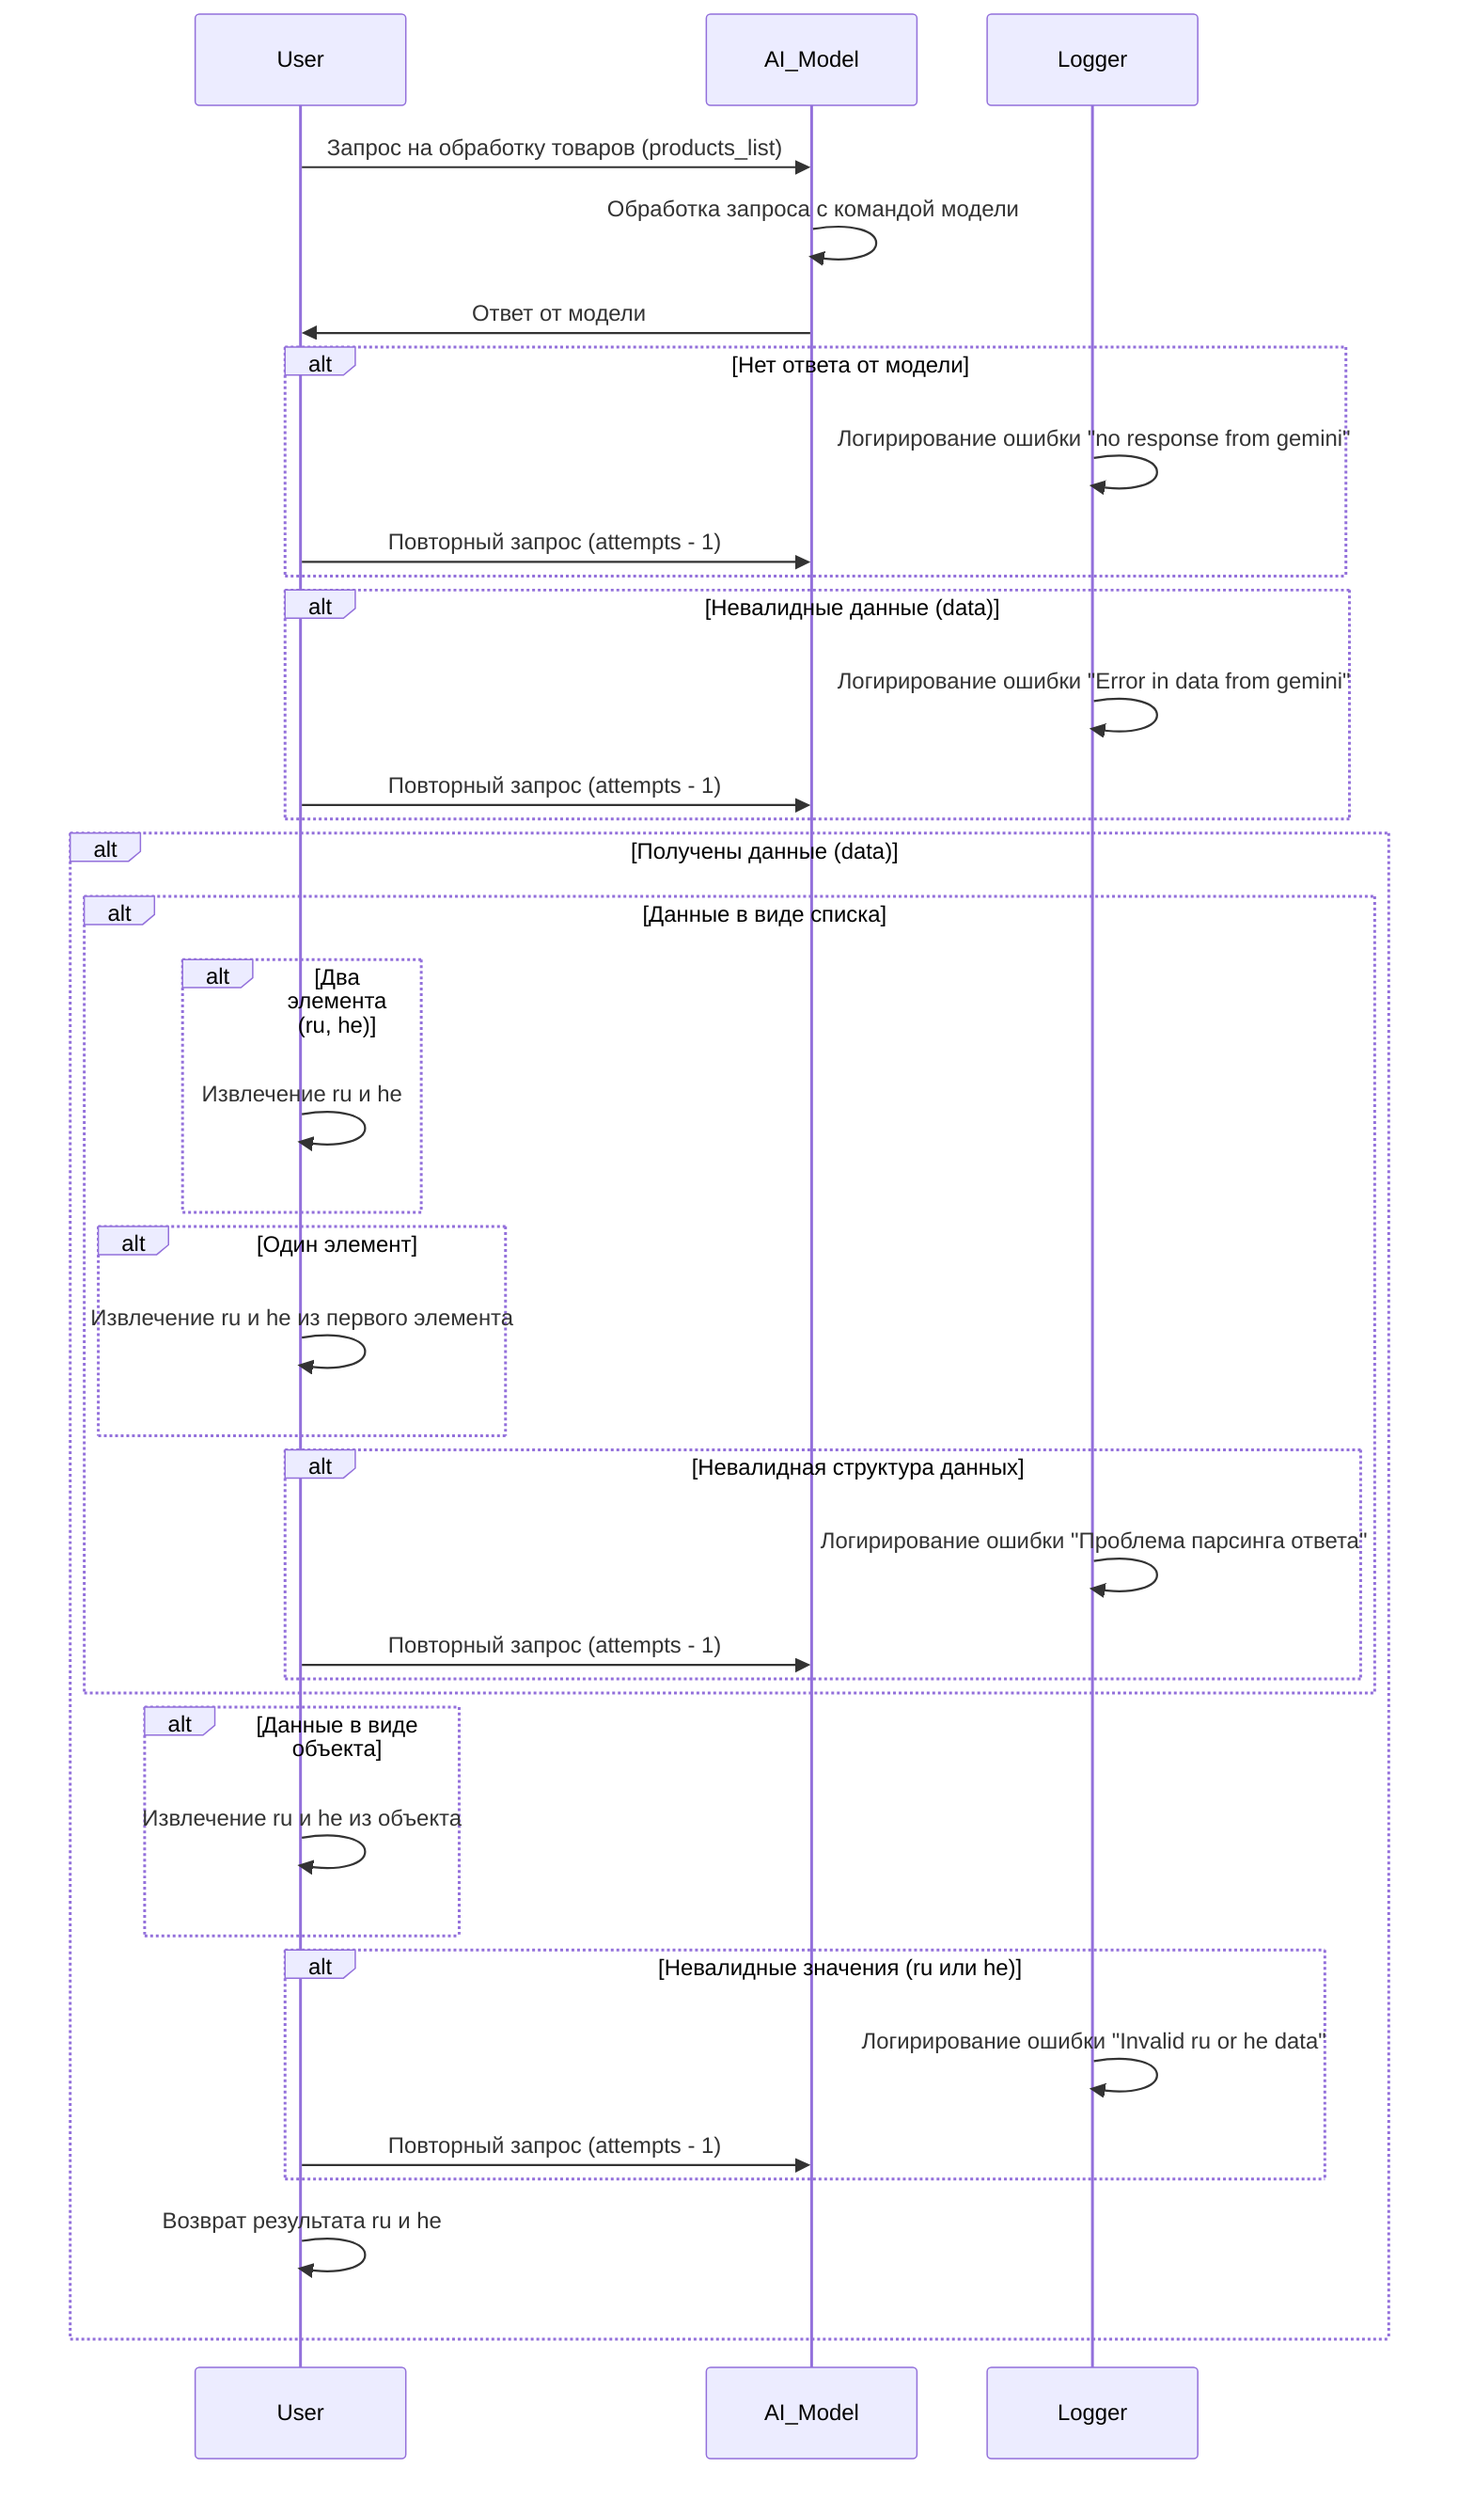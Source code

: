 sequenceDiagram
    participant User
    participant AI_Model
    participant Logger

    User->>AI_Model: Запрос на обработку товаров (products_list)
    AI_Model->>AI_Model: Обработка запроса с командой модели
    AI_Model->>User: Ответ от модели

    alt Нет ответа от модели
        Logger->>Logger: Логирирование ошибки "no response from gemini"
        User->>AI_Model: Повторный запрос (attempts - 1)
    end

    alt Невалидные данные (data)
        Logger->>Logger: Логирирование ошибки "Error in data from gemini"
        User->>AI_Model: Повторный запрос (attempts - 1)
    end

    alt Получены данные (data)
        alt Данные в виде списка
            alt Два элемента (ru, he)
                User->>User: Извлечение ru и he
            end
            alt Один элемент
                User->>User: Извлечение ru и he из первого элемента
            end
            alt Невалидная структура данных
                Logger->>Logger: Логирирование ошибки "Проблема парсинга ответа"
                User->>AI_Model: Повторный запрос (attempts - 1)
            end
        end

        alt Данные в виде объекта
            User->>User: Извлечение ru и he из объекта
        end

        alt Невалидные значения (ru или he)
            Logger->>Logger: Логирирование ошибки "Invalid ru or he data"
            User->>AI_Model: Повторный запрос (attempts - 1)
        end

        User->>User: Возврат результата ru и he
    end